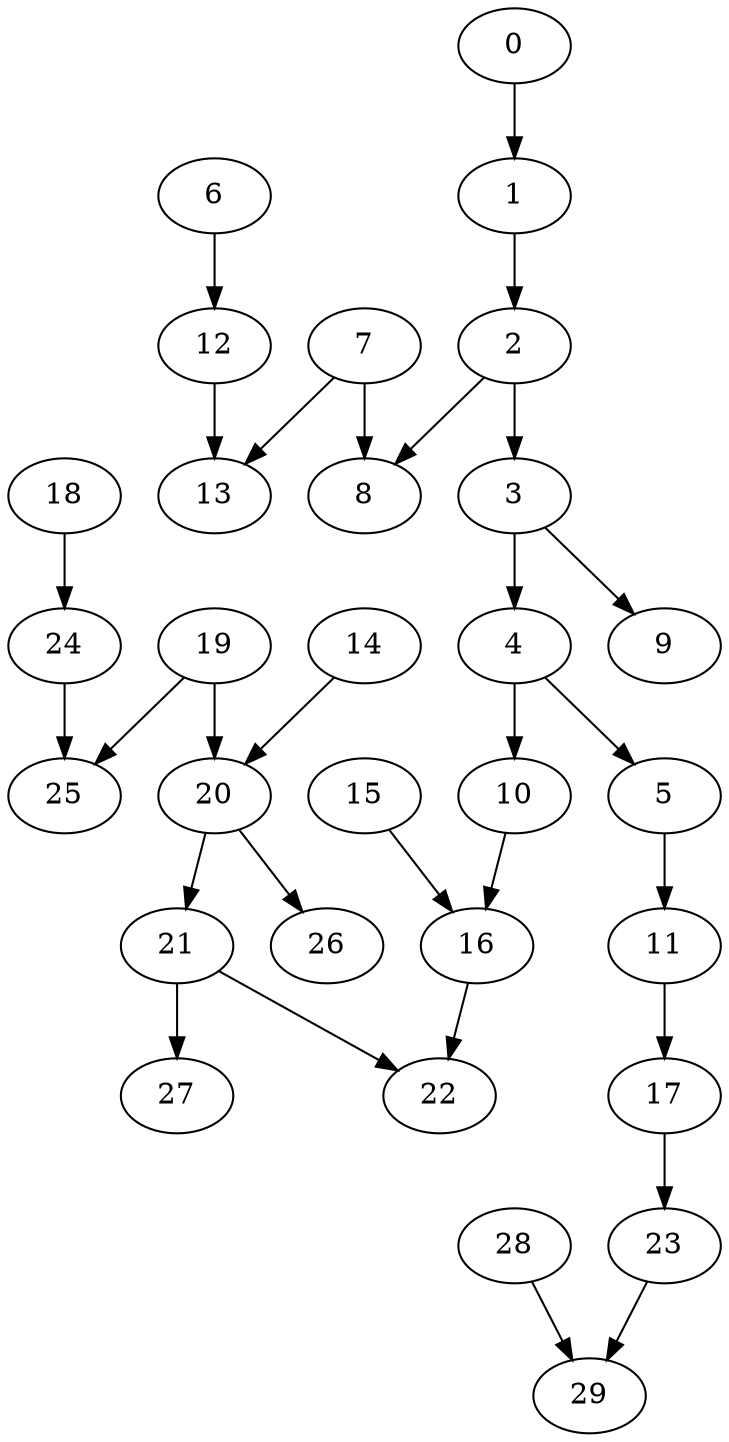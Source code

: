 digraph my_graph {
4;
5;
2;
3;
28;
29;
23;
10;
16;
19;
25;
21;
22;
20;
0;
1;
18;
24;
8;
27;
7;
15;
11;
13;
6;
12;
14;
9;
17;
26;
4->5
2->3
28->29
23->29
10->16
19->25
21->22
20->21
0->1
18->24
2->8
21->27
3->4
7->8
16->22
24->25
15->16
5->11
19->20
7->13
4->10
6->12
14->20
1->2
3->9
11->17
12->13
20->26
17->23
}